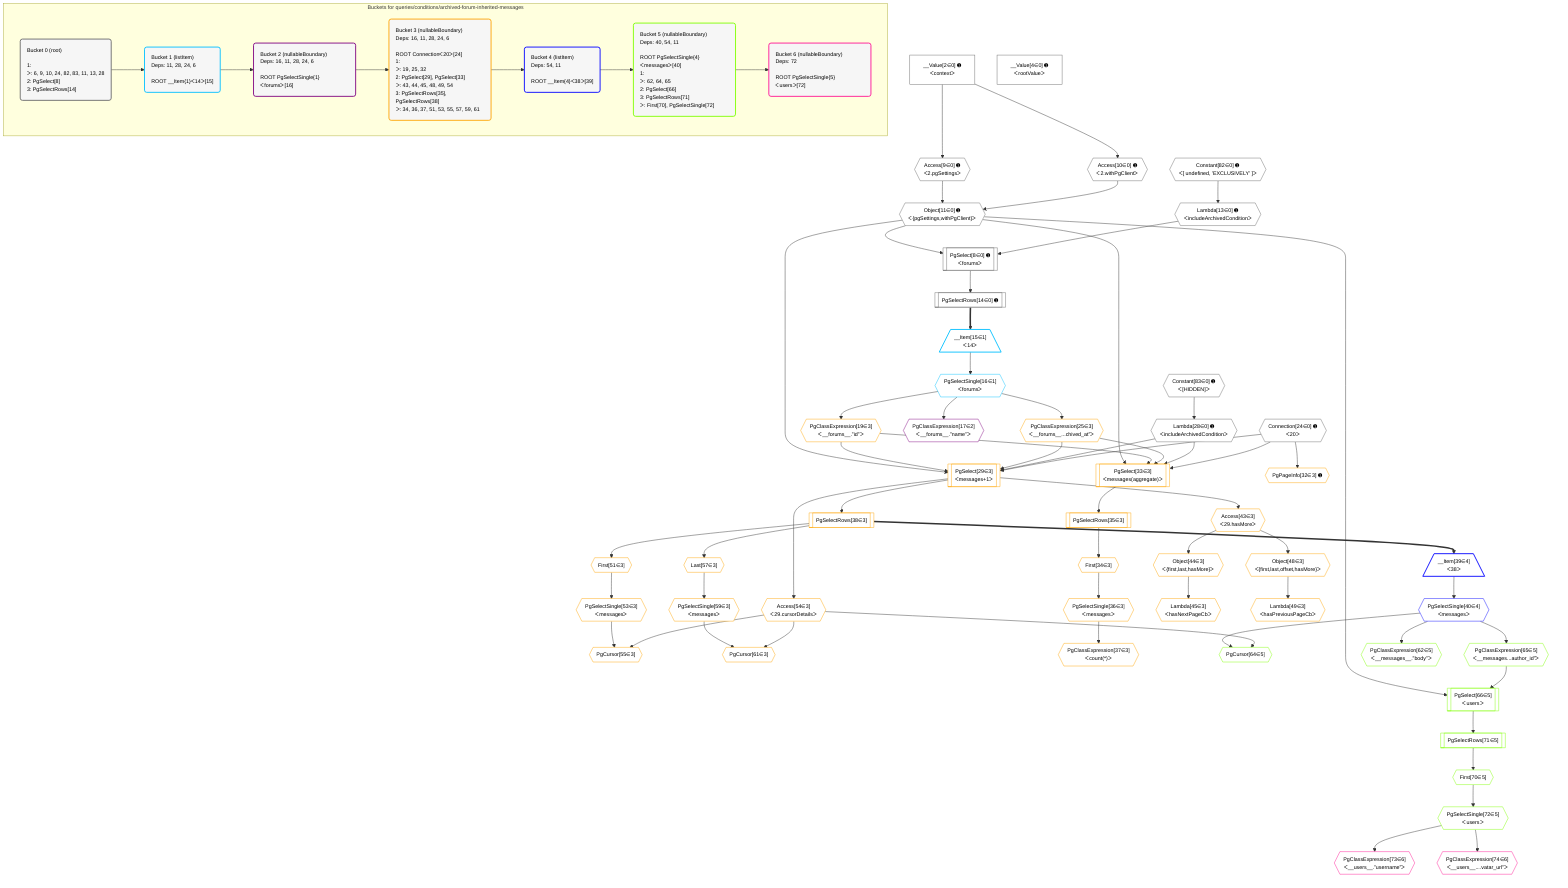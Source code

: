 %%{init: {'themeVariables': { 'fontSize': '12px'}}}%%
graph TD
    classDef path fill:#eee,stroke:#000,color:#000
    classDef plan fill:#fff,stroke-width:1px,color:#000
    classDef itemplan fill:#fff,stroke-width:2px,color:#000
    classDef unbatchedplan fill:#dff,stroke-width:1px,color:#000
    classDef sideeffectplan fill:#fcc,stroke-width:2px,color:#000
    classDef bucket fill:#f6f6f6,color:#000,stroke-width:2px,text-align:left

    subgraph "Buckets for queries/conditions/archived-forum-inherited-messages"
    Bucket0("Bucket 0 (root)<br /><br />1: <br />ᐳ: 6, 9, 10, 24, 82, 83, 11, 13, 28<br />2: PgSelect[8]<br />3: PgSelectRows[14]"):::bucket
    Bucket1("Bucket 1 (listItem)<br />Deps: 11, 28, 24, 6<br /><br />ROOT __Item{1}ᐸ14ᐳ[15]"):::bucket
    Bucket2("Bucket 2 (nullableBoundary)<br />Deps: 16, 11, 28, 24, 6<br /><br />ROOT PgSelectSingle{1}ᐸforumsᐳ[16]"):::bucket
    Bucket3("Bucket 3 (nullableBoundary)<br />Deps: 16, 11, 28, 24, 6<br /><br />ROOT Connectionᐸ20ᐳ[24]<br />1: <br />ᐳ: 19, 25, 32<br />2: PgSelect[29], PgSelect[33]<br />ᐳ: 43, 44, 45, 48, 49, 54<br />3: PgSelectRows[35], PgSelectRows[38]<br />ᐳ: 34, 36, 37, 51, 53, 55, 57, 59, 61"):::bucket
    Bucket4("Bucket 4 (listItem)<br />Deps: 54, 11<br /><br />ROOT __Item{4}ᐸ38ᐳ[39]"):::bucket
    Bucket5("Bucket 5 (nullableBoundary)<br />Deps: 40, 54, 11<br /><br />ROOT PgSelectSingle{4}ᐸmessagesᐳ[40]<br />1: <br />ᐳ: 62, 64, 65<br />2: PgSelect[66]<br />3: PgSelectRows[71]<br />ᐳ: First[70], PgSelectSingle[72]"):::bucket
    Bucket6("Bucket 6 (nullableBoundary)<br />Deps: 72<br /><br />ROOT PgSelectSingle{5}ᐸusersᐳ[72]"):::bucket
    end
    Bucket0 --> Bucket1
    Bucket1 --> Bucket2
    Bucket2 --> Bucket3
    Bucket3 --> Bucket4
    Bucket4 --> Bucket5
    Bucket5 --> Bucket6

    %% plan dependencies
    PgSelect8[["PgSelect[8∈0] ➊<br />ᐸforumsᐳ"]]:::plan
    Object11{{"Object[11∈0] ➊<br />ᐸ{pgSettings,withPgClient}ᐳ"}}:::plan
    Lambda13{{"Lambda[13∈0] ➊<br />ᐸincludeArchivedConditionᐳ"}}:::plan
    Object11 & Lambda13 --> PgSelect8
    Access9{{"Access[9∈0] ➊<br />ᐸ2.pgSettingsᐳ"}}:::plan
    Access10{{"Access[10∈0] ➊<br />ᐸ2.withPgClientᐳ"}}:::plan
    Access9 & Access10 --> Object11
    __Value2["__Value[2∈0] ➊<br />ᐸcontextᐳ"]:::plan
    __Value2 --> Access9
    __Value2 --> Access10
    Constant82{{"Constant[82∈0] ➊<br />ᐸ[ undefined, 'EXCLUSIVELY' ]ᐳ"}}:::plan
    Constant82 --> Lambda13
    PgSelectRows14[["PgSelectRows[14∈0] ➊"]]:::plan
    PgSelect8 --> PgSelectRows14
    Lambda28{{"Lambda[28∈0] ➊<br />ᐸincludeArchivedConditionᐳ"}}:::plan
    Constant83{{"Constant[83∈0] ➊<br />ᐸ[HIDDEN]ᐳ"}}:::plan
    Constant83 --> Lambda28
    __Value4["__Value[4∈0] ➊<br />ᐸrootValueᐳ"]:::plan
    Connection24{{"Connection[24∈0] ➊<br />ᐸ20ᐳ"}}:::plan
    __Item15[/"__Item[15∈1]<br />ᐸ14ᐳ"\]:::itemplan
    PgSelectRows14 ==> __Item15
    PgSelectSingle16{{"PgSelectSingle[16∈1]<br />ᐸforumsᐳ"}}:::plan
    __Item15 --> PgSelectSingle16
    PgClassExpression17{{"PgClassExpression[17∈2]<br />ᐸ__forums__.”name”ᐳ"}}:::plan
    PgSelectSingle16 --> PgClassExpression17
    PgSelect29[["PgSelect[29∈3]<br />ᐸmessages+1ᐳ"]]:::plan
    PgClassExpression19{{"PgClassExpression[19∈3]<br />ᐸ__forums__.”id”ᐳ"}}:::plan
    PgClassExpression25{{"PgClassExpression[25∈3]<br />ᐸ__forums__...chived_at”ᐳ"}}:::plan
    Object11 & PgClassExpression19 & PgClassExpression25 & Lambda28 & Connection24 --> PgSelect29
    PgSelect33[["PgSelect[33∈3]<br />ᐸmessages(aggregate)ᐳ"]]:::plan
    Object11 & PgClassExpression19 & PgClassExpression25 & Lambda28 & Connection24 --> PgSelect33
    Object48{{"Object[48∈3]<br />ᐸ{first,last,offset,hasMore}ᐳ"}}:::plan
    Access43{{"Access[43∈3]<br />ᐸ29.hasMoreᐳ"}}:::plan
    Access43 --> Object48
    Object44{{"Object[44∈3]<br />ᐸ{first,last,hasMore}ᐳ"}}:::plan
    Access43 --> Object44
    PgCursor55{{"PgCursor[55∈3]"}}:::plan
    PgSelectSingle53{{"PgSelectSingle[53∈3]<br />ᐸmessagesᐳ"}}:::plan
    Access54{{"Access[54∈3]<br />ᐸ29.cursorDetailsᐳ"}}:::plan
    PgSelectSingle53 & Access54 --> PgCursor55
    PgCursor61{{"PgCursor[61∈3]"}}:::plan
    PgSelectSingle59{{"PgSelectSingle[59∈3]<br />ᐸmessagesᐳ"}}:::plan
    PgSelectSingle59 & Access54 --> PgCursor61
    PgSelectSingle16 --> PgClassExpression19
    PgSelectSingle16 --> PgClassExpression25
    PgPageInfo32{{"PgPageInfo[32∈3] ➊"}}:::plan
    Connection24 --> PgPageInfo32
    First34{{"First[34∈3]"}}:::plan
    PgSelectRows35[["PgSelectRows[35∈3]"]]:::plan
    PgSelectRows35 --> First34
    PgSelect33 --> PgSelectRows35
    PgSelectSingle36{{"PgSelectSingle[36∈3]<br />ᐸmessagesᐳ"}}:::plan
    First34 --> PgSelectSingle36
    PgClassExpression37{{"PgClassExpression[37∈3]<br />ᐸcount(*)ᐳ"}}:::plan
    PgSelectSingle36 --> PgClassExpression37
    PgSelectRows38[["PgSelectRows[38∈3]"]]:::plan
    PgSelect29 --> PgSelectRows38
    PgSelect29 --> Access43
    Lambda45{{"Lambda[45∈3]<br />ᐸhasNextPageCbᐳ"}}:::plan
    Object44 --> Lambda45
    Lambda49{{"Lambda[49∈3]<br />ᐸhasPreviousPageCbᐳ"}}:::plan
    Object48 --> Lambda49
    First51{{"First[51∈3]"}}:::plan
    PgSelectRows38 --> First51
    First51 --> PgSelectSingle53
    PgSelect29 --> Access54
    Last57{{"Last[57∈3]"}}:::plan
    PgSelectRows38 --> Last57
    Last57 --> PgSelectSingle59
    __Item39[/"__Item[39∈4]<br />ᐸ38ᐳ"\]:::itemplan
    PgSelectRows38 ==> __Item39
    PgSelectSingle40{{"PgSelectSingle[40∈4]<br />ᐸmessagesᐳ"}}:::plan
    __Item39 --> PgSelectSingle40
    PgCursor64{{"PgCursor[64∈5]"}}:::plan
    PgSelectSingle40 & Access54 --> PgCursor64
    PgSelect66[["PgSelect[66∈5]<br />ᐸusersᐳ"]]:::plan
    PgClassExpression65{{"PgClassExpression[65∈5]<br />ᐸ__messages...author_id”ᐳ"}}:::plan
    Object11 & PgClassExpression65 --> PgSelect66
    PgClassExpression62{{"PgClassExpression[62∈5]<br />ᐸ__messages__.”body”ᐳ"}}:::plan
    PgSelectSingle40 --> PgClassExpression62
    PgSelectSingle40 --> PgClassExpression65
    First70{{"First[70∈5]"}}:::plan
    PgSelectRows71[["PgSelectRows[71∈5]"]]:::plan
    PgSelectRows71 --> First70
    PgSelect66 --> PgSelectRows71
    PgSelectSingle72{{"PgSelectSingle[72∈5]<br />ᐸusersᐳ"}}:::plan
    First70 --> PgSelectSingle72
    PgClassExpression73{{"PgClassExpression[73∈6]<br />ᐸ__users__.”username”ᐳ"}}:::plan
    PgSelectSingle72 --> PgClassExpression73
    PgClassExpression74{{"PgClassExpression[74∈6]<br />ᐸ__users__....vatar_url”ᐳ"}}:::plan
    PgSelectSingle72 --> PgClassExpression74

    %% define steps
    classDef bucket0 stroke:#696969
    class Bucket0,__Value2,__Value4,PgSelect8,Access9,Access10,Object11,Lambda13,PgSelectRows14,Connection24,Lambda28,Constant82,Constant83 bucket0
    classDef bucket1 stroke:#00bfff
    class Bucket1,__Item15,PgSelectSingle16 bucket1
    classDef bucket2 stroke:#7f007f
    class Bucket2,PgClassExpression17 bucket2
    classDef bucket3 stroke:#ffa500
    class Bucket3,PgClassExpression19,PgClassExpression25,PgSelect29,PgPageInfo32,PgSelect33,First34,PgSelectRows35,PgSelectSingle36,PgClassExpression37,PgSelectRows38,Access43,Object44,Lambda45,Object48,Lambda49,First51,PgSelectSingle53,Access54,PgCursor55,Last57,PgSelectSingle59,PgCursor61 bucket3
    classDef bucket4 stroke:#0000ff
    class Bucket4,__Item39,PgSelectSingle40 bucket4
    classDef bucket5 stroke:#7fff00
    class Bucket5,PgClassExpression62,PgCursor64,PgClassExpression65,PgSelect66,First70,PgSelectRows71,PgSelectSingle72 bucket5
    classDef bucket6 stroke:#ff1493
    class Bucket6,PgClassExpression73,PgClassExpression74 bucket6